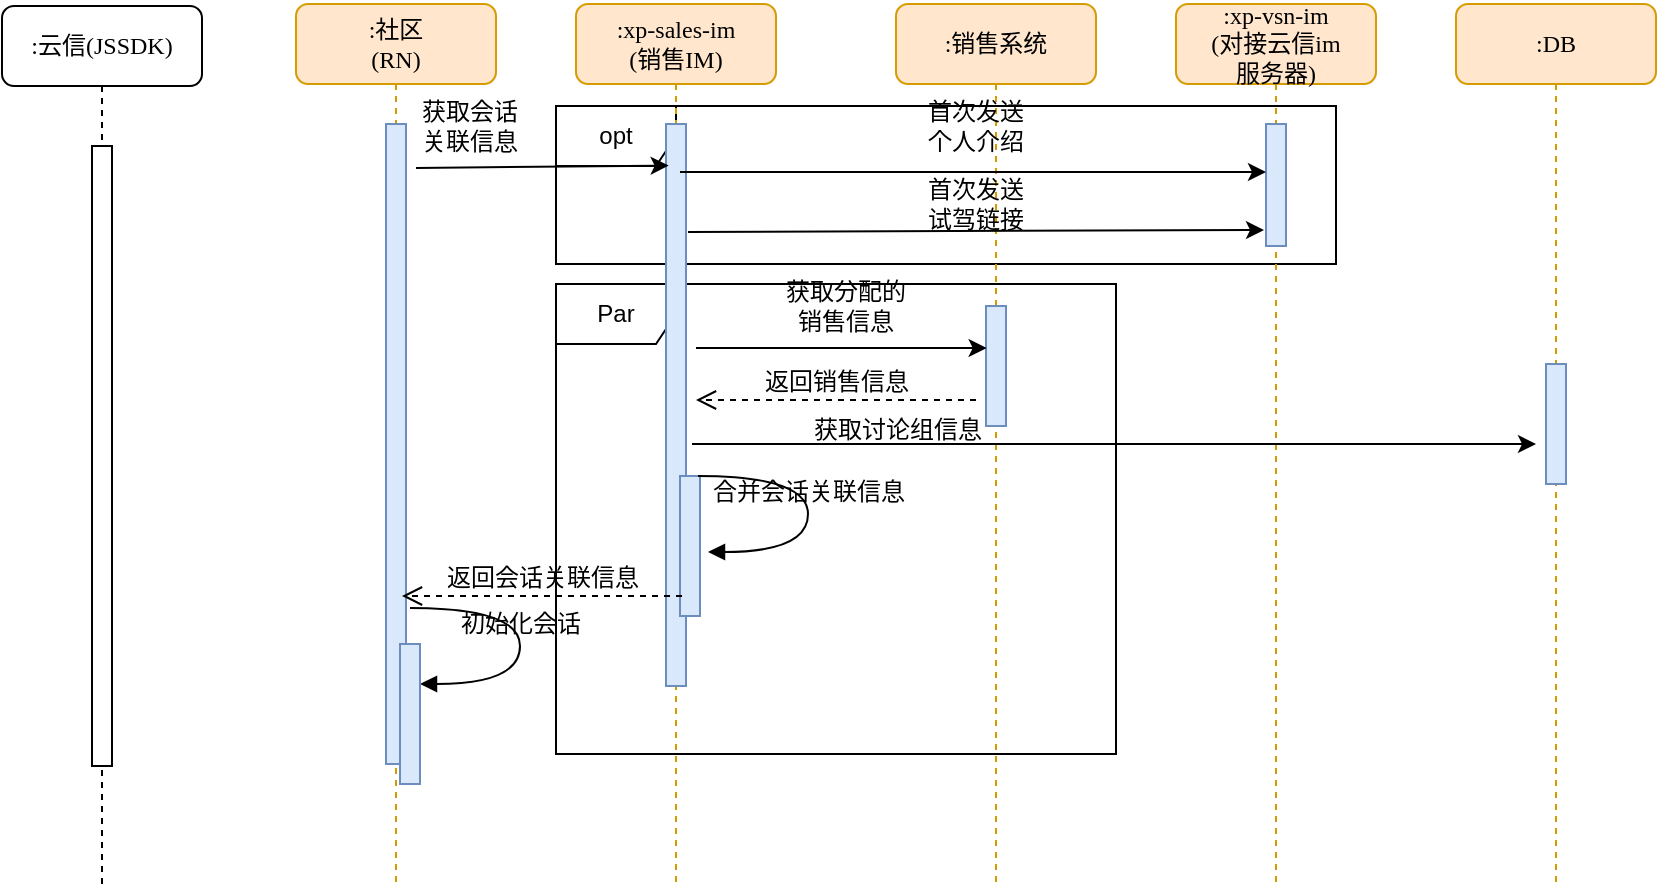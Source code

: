 <mxfile version="12.4.3" type="github" pages="1">
  <diagram name="Page-1" id="13e1069c-82ec-6db2-03f1-153e76fe0fe0">
    <mxGraphModel dx="1873" dy="427" grid="1" gridSize="10" guides="1" tooltips="1" connect="1" arrows="1" fold="1" page="1" pageScale="1" pageWidth="1100" pageHeight="850" background="#ffffff" math="0" shadow="0">
      <root>
        <mxCell id="0"/>
        <mxCell id="1" parent="0"/>
        <mxCell id="SCf--bu4-dqeZi4qSqdn-31" value="opt" style="shape=umlFrame;whiteSpace=wrap;html=1;" vertex="1" parent="1">
          <mxGeometry x="230" y="131" width="390" height="79" as="geometry"/>
        </mxCell>
        <mxCell id="SCf--bu4-dqeZi4qSqdn-1" value="Par" style="shape=umlFrame;whiteSpace=wrap;html=1;" vertex="1" parent="1">
          <mxGeometry x="230" y="220" width="280" height="235" as="geometry"/>
        </mxCell>
        <mxCell id="7baba1c4bc27f4b0-2" value=":xp-sales-im&lt;br&gt;(销售IM)" style="shape=umlLifeline;perimeter=lifelinePerimeter;whiteSpace=wrap;html=1;container=1;collapsible=0;recursiveResize=0;outlineConnect=0;rounded=1;shadow=0;comic=0;labelBackgroundColor=none;strokeWidth=1;fontFamily=Verdana;fontSize=12;align=center;fillColor=#ffe6cc;strokeColor=#d79b00;" parent="1" vertex="1">
          <mxGeometry x="240" y="80" width="100" height="440" as="geometry"/>
        </mxCell>
        <mxCell id="SCf--bu4-dqeZi4qSqdn-6" value="" style="html=1;points=[];perimeter=orthogonalPerimeter;rounded=0;shadow=0;comic=0;labelBackgroundColor=none;strokeWidth=1;fontFamily=Verdana;fontSize=12;align=center;fillColor=#dae8fc;strokeColor=#6c8ebf;" vertex="1" parent="7baba1c4bc27f4b0-2">
          <mxGeometry x="45" y="60" width="10" height="281" as="geometry"/>
        </mxCell>
        <mxCell id="7baba1c4bc27f4b0-3" value=":销售系统" style="shape=umlLifeline;perimeter=lifelinePerimeter;whiteSpace=wrap;html=1;container=1;collapsible=0;recursiveResize=0;outlineConnect=0;rounded=1;shadow=0;comic=0;labelBackgroundColor=none;strokeWidth=1;fontFamily=Verdana;fontSize=12;align=center;fillColor=#ffe6cc;strokeColor=#d79b00;" parent="1" vertex="1">
          <mxGeometry x="400" y="80" width="100" height="440" as="geometry"/>
        </mxCell>
        <mxCell id="7baba1c4bc27f4b0-13" value="" style="html=1;points=[];perimeter=orthogonalPerimeter;rounded=0;shadow=0;comic=0;labelBackgroundColor=none;strokeWidth=1;fontFamily=Verdana;fontSize=12;align=center;fillColor=#dae8fc;strokeColor=#6c8ebf;" parent="7baba1c4bc27f4b0-3" vertex="1">
          <mxGeometry x="45" y="151" width="10" height="60" as="geometry"/>
        </mxCell>
        <mxCell id="7baba1c4bc27f4b0-4" value=":xp-vsn-im&lt;br&gt;(对接云信im&lt;br&gt;服务器)" style="shape=umlLifeline;perimeter=lifelinePerimeter;whiteSpace=wrap;html=1;container=1;collapsible=0;recursiveResize=0;outlineConnect=0;rounded=1;shadow=0;comic=0;labelBackgroundColor=none;strokeWidth=1;fontFamily=Verdana;fontSize=12;align=center;fillColor=#ffe6cc;strokeColor=#d79b00;" parent="1" vertex="1">
          <mxGeometry x="540" y="80" width="100" height="440" as="geometry"/>
        </mxCell>
        <mxCell id="7baba1c4bc27f4b0-16" value="" style="html=1;points=[];perimeter=orthogonalPerimeter;rounded=0;shadow=0;comic=0;labelBackgroundColor=none;strokeWidth=1;fontFamily=Verdana;fontSize=12;align=center;fillColor=#dae8fc;strokeColor=#6c8ebf;" parent="7baba1c4bc27f4b0-4" vertex="1">
          <mxGeometry x="45" y="60" width="10" height="61" as="geometry"/>
        </mxCell>
        <mxCell id="7baba1c4bc27f4b0-5" value=":DB" style="shape=umlLifeline;perimeter=lifelinePerimeter;whiteSpace=wrap;html=1;container=1;collapsible=0;recursiveResize=0;outlineConnect=0;rounded=1;shadow=0;comic=0;labelBackgroundColor=none;strokeWidth=1;fontFamily=Verdana;fontSize=12;align=center;fillColor=#ffe6cc;strokeColor=#d79b00;" parent="1" vertex="1">
          <mxGeometry x="680" y="80" width="100" height="440" as="geometry"/>
        </mxCell>
        <mxCell id="7baba1c4bc27f4b0-8" value=":社区&lt;br&gt;(RN)" style="shape=umlLifeline;perimeter=lifelinePerimeter;whiteSpace=wrap;html=1;container=1;collapsible=0;recursiveResize=0;outlineConnect=0;rounded=1;shadow=0;comic=0;labelBackgroundColor=none;strokeWidth=1;fontFamily=Verdana;fontSize=12;align=center;fillColor=#ffe6cc;strokeColor=#d79b00;" parent="1" vertex="1">
          <mxGeometry x="100" y="80" width="100" height="440" as="geometry"/>
        </mxCell>
        <mxCell id="7baba1c4bc27f4b0-9" value="" style="html=1;points=[];perimeter=orthogonalPerimeter;rounded=0;shadow=0;comic=0;labelBackgroundColor=none;strokeWidth=1;fontFamily=Verdana;fontSize=12;align=center;fillColor=#dae8fc;strokeColor=#6c8ebf;" parent="7baba1c4bc27f4b0-8" vertex="1">
          <mxGeometry x="45" y="60" width="10" height="320" as="geometry"/>
        </mxCell>
        <mxCell id="7baba1c4bc27f4b0-19" value="" style="html=1;points=[];perimeter=orthogonalPerimeter;rounded=0;shadow=0;comic=0;labelBackgroundColor=none;strokeWidth=1;fontFamily=Verdana;fontSize=12;align=center;fillColor=#dae8fc;strokeColor=#6c8ebf;" parent="1" vertex="1">
          <mxGeometry x="725" y="260" width="10" height="60" as="geometry"/>
        </mxCell>
        <mxCell id="_tAtlndqi4DHkHifaJOw-4" value="返回销售信息" style="html=1;verticalAlign=bottom;endArrow=open;dashed=1;endSize=8;labelBackgroundColor=none;fontFamily=Verdana;fontSize=12;edgeStyle=elbowEdgeStyle;elbow=vertical;" parent="1" edge="1">
          <mxGeometry relative="1" as="geometry">
            <mxPoint x="300" y="278" as="targetPoint"/>
            <Array as="points">
              <mxPoint x="378" y="278"/>
              <mxPoint x="408" y="278"/>
            </Array>
            <mxPoint x="440" y="278" as="sourcePoint"/>
          </mxGeometry>
        </mxCell>
        <mxCell id="ZvRYTC18ovLtI7Ebb16t-18" value="初始化会话" style="html=1;verticalAlign=bottom;endArrow=block;labelBackgroundColor=none;fontFamily=Verdana;fontSize=12;elbow=vertical;edgeStyle=orthogonalEdgeStyle;curved=1;entryX=1;entryY=0.286;entryPerimeter=0;exitX=1.038;exitY=0.345;exitPerimeter=0;" parent="1" edge="1">
          <mxGeometry relative="1" as="geometry">
            <mxPoint x="157" y="382" as="sourcePoint"/>
            <mxPoint x="162" y="420" as="targetPoint"/>
            <Array as="points">
              <mxPoint x="212" y="382"/>
              <mxPoint x="212" y="420"/>
            </Array>
          </mxGeometry>
        </mxCell>
        <mxCell id="ZvRYTC18ovLtI7Ebb16t-20" value="" style="html=1;points=[];perimeter=orthogonalPerimeter;rounded=0;shadow=0;comic=0;labelBackgroundColor=none;strokeWidth=1;fontFamily=Verdana;fontSize=12;align=center;fillColor=#dae8fc;strokeColor=#6c8ebf;" parent="1" vertex="1">
          <mxGeometry x="152" y="400" width="10" height="70" as="geometry"/>
        </mxCell>
        <mxCell id="ZvRYTC18ovLtI7Ebb16t-30" value=":云信(JSSDK)" style="shape=umlLifeline;perimeter=lifelinePerimeter;whiteSpace=wrap;html=1;container=1;collapsible=0;recursiveResize=0;outlineConnect=0;rounded=1;shadow=0;comic=0;labelBackgroundColor=none;strokeWidth=1;fontFamily=Verdana;fontSize=12;align=center;" parent="1" vertex="1">
          <mxGeometry x="-47" y="81" width="100" height="440" as="geometry"/>
        </mxCell>
        <mxCell id="ZvRYTC18ovLtI7Ebb16t-31" value="" style="html=1;points=[];perimeter=orthogonalPerimeter;rounded=0;shadow=0;comic=0;labelBackgroundColor=none;strokeWidth=1;fontFamily=Verdana;fontSize=12;align=center;" parent="ZvRYTC18ovLtI7Ebb16t-30" vertex="1">
          <mxGeometry x="45" y="70" width="10" height="310" as="geometry"/>
        </mxCell>
        <mxCell id="SCf--bu4-dqeZi4qSqdn-8" value="" style="endArrow=classic;html=1;entryX=0.133;entryY=0.45;entryDx=0;entryDy=0;entryPerimeter=0;" edge="1" parent="1">
          <mxGeometry width="50" height="50" relative="1" as="geometry">
            <mxPoint x="300" y="252" as="sourcePoint"/>
            <mxPoint x="445.33" y="252" as="targetPoint"/>
          </mxGeometry>
        </mxCell>
        <mxCell id="SCf--bu4-dqeZi4qSqdn-10" value="获取分配的销售信息" style="text;html=1;strokeColor=none;fillColor=none;align=center;verticalAlign=middle;whiteSpace=wrap;rounded=0;" vertex="1" parent="1">
          <mxGeometry x="340" y="221" width="70" height="20" as="geometry"/>
        </mxCell>
        <mxCell id="SCf--bu4-dqeZi4qSqdn-16" value="" style="html=1;points=[];perimeter=orthogonalPerimeter;rounded=0;shadow=0;comic=0;labelBackgroundColor=none;strokeWidth=1;fontFamily=Verdana;fontSize=12;align=center;fillColor=#dae8fc;strokeColor=#6c8ebf;" vertex="1" parent="1">
          <mxGeometry x="292" y="316" width="10" height="70" as="geometry"/>
        </mxCell>
        <mxCell id="SCf--bu4-dqeZi4qSqdn-17" value="合并会话关联信息" style="html=1;verticalAlign=bottom;endArrow=block;labelBackgroundColor=none;fontFamily=Verdana;fontSize=12;elbow=vertical;edgeStyle=orthogonalEdgeStyle;curved=1;entryX=1;entryY=0.286;entryPerimeter=0;exitX=1.038;exitY=0.345;exitPerimeter=0;" edge="1" parent="1">
          <mxGeometry relative="1" as="geometry">
            <mxPoint x="301" y="316" as="sourcePoint"/>
            <mxPoint x="306" y="354" as="targetPoint"/>
            <Array as="points">
              <mxPoint x="356" y="316"/>
              <mxPoint x="356" y="354"/>
            </Array>
          </mxGeometry>
        </mxCell>
        <mxCell id="SCf--bu4-dqeZi4qSqdn-20" value="" style="endArrow=classic;html=1;" edge="1" parent="1">
          <mxGeometry width="50" height="50" relative="1" as="geometry">
            <mxPoint x="298" y="300" as="sourcePoint"/>
            <mxPoint x="720" y="300" as="targetPoint"/>
          </mxGeometry>
        </mxCell>
        <mxCell id="SCf--bu4-dqeZi4qSqdn-21" value="获取讨论组信息" style="text;html=1;strokeColor=none;fillColor=none;align=center;verticalAlign=middle;whiteSpace=wrap;rounded=0;" vertex="1" parent="1">
          <mxGeometry x="356" y="283" width="90" height="20" as="geometry"/>
        </mxCell>
        <mxCell id="SCf--bu4-dqeZi4qSqdn-22" value="返回会话关联信息" style="html=1;verticalAlign=bottom;endArrow=open;dashed=1;endSize=8;labelBackgroundColor=none;fontFamily=Verdana;fontSize=12;edgeStyle=elbowEdgeStyle;elbow=vertical;" edge="1" parent="1">
          <mxGeometry relative="1" as="geometry">
            <mxPoint x="153" y="376" as="targetPoint"/>
            <Array as="points">
              <mxPoint x="231" y="376"/>
              <mxPoint x="261" y="376"/>
            </Array>
            <mxPoint x="293" y="376" as="sourcePoint"/>
          </mxGeometry>
        </mxCell>
        <mxCell id="SCf--bu4-dqeZi4qSqdn-23" value="获取会话&lt;br&gt;关联信息" style="text;html=1;strokeColor=none;fillColor=none;align=center;verticalAlign=middle;whiteSpace=wrap;rounded=0;" vertex="1" parent="1">
          <mxGeometry x="147" y="131" width="80" height="20" as="geometry"/>
        </mxCell>
        <mxCell id="SCf--bu4-dqeZi4qSqdn-24" value="" style="endArrow=classic;html=1;entryX=0.133;entryY=0.074;entryDx=0;entryDy=0;entryPerimeter=0;" edge="1" parent="1" target="SCf--bu4-dqeZi4qSqdn-6">
          <mxGeometry width="50" height="50" relative="1" as="geometry">
            <mxPoint x="160" y="162" as="sourcePoint"/>
            <mxPoint x="280" y="162" as="targetPoint"/>
          </mxGeometry>
        </mxCell>
        <mxCell id="SCf--bu4-dqeZi4qSqdn-25" value="" style="endArrow=classic;html=1;" edge="1" parent="1" target="7baba1c4bc27f4b0-16">
          <mxGeometry width="50" height="50" relative="1" as="geometry">
            <mxPoint x="292" y="164" as="sourcePoint"/>
            <mxPoint x="580" y="163" as="targetPoint"/>
          </mxGeometry>
        </mxCell>
        <mxCell id="SCf--bu4-dqeZi4qSqdn-26" value="首次发送&lt;br&gt;个人介绍" style="text;html=1;strokeColor=none;fillColor=none;align=center;verticalAlign=middle;whiteSpace=wrap;rounded=0;" vertex="1" parent="1">
          <mxGeometry x="400" y="131" width="80" height="20" as="geometry"/>
        </mxCell>
        <mxCell id="SCf--bu4-dqeZi4qSqdn-27" value="" style="endArrow=classic;html=1;" edge="1" parent="1">
          <mxGeometry width="50" height="50" relative="1" as="geometry">
            <mxPoint x="296" y="194" as="sourcePoint"/>
            <mxPoint x="584" y="193" as="targetPoint"/>
          </mxGeometry>
        </mxCell>
        <mxCell id="SCf--bu4-dqeZi4qSqdn-30" value="首次发送&lt;br&gt;试驾链接" style="text;html=1;strokeColor=none;fillColor=none;align=center;verticalAlign=middle;whiteSpace=wrap;rounded=0;" vertex="1" parent="1">
          <mxGeometry x="400" y="170" width="80" height="20" as="geometry"/>
        </mxCell>
      </root>
    </mxGraphModel>
  </diagram>
</mxfile>
